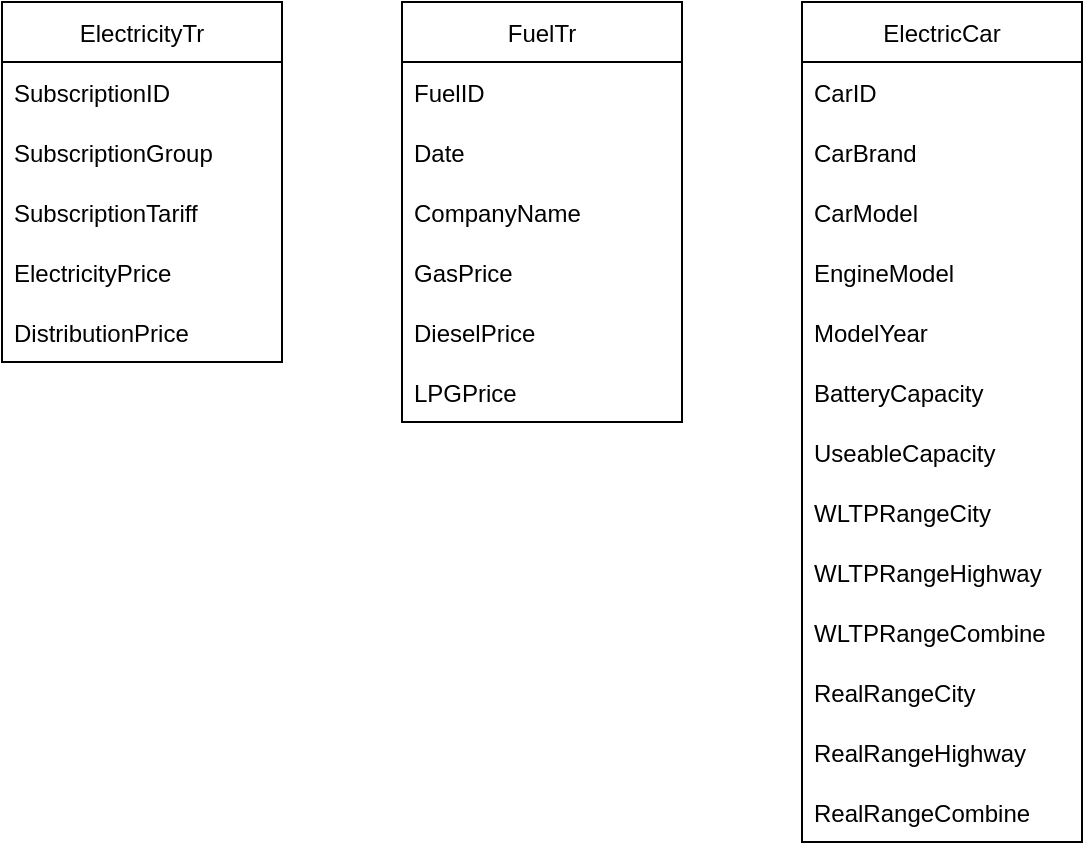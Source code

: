 <mxfile version="19.0.3" type="device"><diagram name="Page-1" id="5f0bae14-7c28-e335-631c-24af17079c00"><mxGraphModel dx="1106" dy="997" grid="1" gridSize="10" guides="1" tooltips="1" connect="1" arrows="1" fold="1" page="1" pageScale="1" pageWidth="1100" pageHeight="850" background="none" math="0" shadow="0"><root><mxCell id="0"/><mxCell id="1" parent="0"/><mxCell id="qEzNFBF1VGx-IpE987jS-5" value="ElectricityTr" style="swimlane;fontStyle=0;childLayout=stackLayout;horizontal=1;startSize=30;horizontalStack=0;resizeParent=1;resizeParentMax=0;resizeLast=0;collapsible=1;marginBottom=0;" parent="1" vertex="1"><mxGeometry x="40" y="40" width="140" height="180" as="geometry"/></mxCell><mxCell id="qEzNFBF1VGx-IpE987jS-6" value="SubscriptionID" style="text;strokeColor=none;fillColor=none;align=left;verticalAlign=middle;spacingLeft=4;spacingRight=4;overflow=hidden;points=[[0,0.5],[1,0.5]];portConstraint=eastwest;rotatable=0;" parent="qEzNFBF1VGx-IpE987jS-5" vertex="1"><mxGeometry y="30" width="140" height="30" as="geometry"/></mxCell><mxCell id="qEzNFBF1VGx-IpE987jS-7" value="SubscriptionGroup" style="text;strokeColor=none;fillColor=none;align=left;verticalAlign=middle;spacingLeft=4;spacingRight=4;overflow=hidden;points=[[0,0.5],[1,0.5]];portConstraint=eastwest;rotatable=0;fontStyle=0" parent="qEzNFBF1VGx-IpE987jS-5" vertex="1"><mxGeometry y="60" width="140" height="30" as="geometry"/></mxCell><mxCell id="qEzNFBF1VGx-IpE987jS-8" value="SubscriptionTariff" style="text;strokeColor=none;fillColor=none;align=left;verticalAlign=middle;spacingLeft=4;spacingRight=4;overflow=hidden;points=[[0,0.5],[1,0.5]];portConstraint=eastwest;rotatable=0;" parent="qEzNFBF1VGx-IpE987jS-5" vertex="1"><mxGeometry y="90" width="140" height="30" as="geometry"/></mxCell><mxCell id="qEzNFBF1VGx-IpE987jS-10" value="ElectricityPrice" style="text;strokeColor=none;fillColor=none;align=left;verticalAlign=middle;spacingLeft=4;spacingRight=4;overflow=hidden;points=[[0,0.5],[1,0.5]];portConstraint=eastwest;rotatable=0;" parent="qEzNFBF1VGx-IpE987jS-5" vertex="1"><mxGeometry y="120" width="140" height="30" as="geometry"/></mxCell><mxCell id="qEzNFBF1VGx-IpE987jS-11" value="DistributionPrice" style="text;strokeColor=none;fillColor=none;align=left;verticalAlign=middle;spacingLeft=4;spacingRight=4;overflow=hidden;points=[[0,0.5],[1,0.5]];portConstraint=eastwest;rotatable=0;" parent="qEzNFBF1VGx-IpE987jS-5" vertex="1"><mxGeometry y="150" width="140" height="30" as="geometry"/></mxCell><mxCell id="qEzNFBF1VGx-IpE987jS-12" value="FuelTr" style="swimlane;fontStyle=0;childLayout=stackLayout;horizontal=1;startSize=30;horizontalStack=0;resizeParent=1;resizeParentMax=0;resizeLast=0;collapsible=1;marginBottom=0;" parent="1" vertex="1"><mxGeometry x="240" y="40" width="140" height="210" as="geometry"/></mxCell><mxCell id="qEzNFBF1VGx-IpE987jS-13" value="FuelID" style="text;strokeColor=none;fillColor=none;align=left;verticalAlign=middle;spacingLeft=4;spacingRight=4;overflow=hidden;points=[[0,0.5],[1,0.5]];portConstraint=eastwest;rotatable=0;" parent="qEzNFBF1VGx-IpE987jS-12" vertex="1"><mxGeometry y="30" width="140" height="30" as="geometry"/></mxCell><mxCell id="qEzNFBF1VGx-IpE987jS-14" value="Date" style="text;strokeColor=none;fillColor=none;align=left;verticalAlign=middle;spacingLeft=4;spacingRight=4;overflow=hidden;points=[[0,0.5],[1,0.5]];portConstraint=eastwest;rotatable=0;fontStyle=0" parent="qEzNFBF1VGx-IpE987jS-12" vertex="1"><mxGeometry y="60" width="140" height="30" as="geometry"/></mxCell><mxCell id="qEzNFBF1VGx-IpE987jS-15" value="CompanyName" style="text;strokeColor=none;fillColor=none;align=left;verticalAlign=middle;spacingLeft=4;spacingRight=4;overflow=hidden;points=[[0,0.5],[1,0.5]];portConstraint=eastwest;rotatable=0;" parent="qEzNFBF1VGx-IpE987jS-12" vertex="1"><mxGeometry y="90" width="140" height="30" as="geometry"/></mxCell><mxCell id="qEzNFBF1VGx-IpE987jS-16" value="GasPrice" style="text;strokeColor=none;fillColor=none;align=left;verticalAlign=middle;spacingLeft=4;spacingRight=4;overflow=hidden;points=[[0,0.5],[1,0.5]];portConstraint=eastwest;rotatable=0;" parent="qEzNFBF1VGx-IpE987jS-12" vertex="1"><mxGeometry y="120" width="140" height="30" as="geometry"/></mxCell><mxCell id="qEzNFBF1VGx-IpE987jS-17" value="DieselPrice" style="text;strokeColor=none;fillColor=none;align=left;verticalAlign=middle;spacingLeft=4;spacingRight=4;overflow=hidden;points=[[0,0.5],[1,0.5]];portConstraint=eastwest;rotatable=0;" parent="qEzNFBF1VGx-IpE987jS-12" vertex="1"><mxGeometry y="150" width="140" height="30" as="geometry"/></mxCell><mxCell id="qEzNFBF1VGx-IpE987jS-18" value="LPGPrice" style="text;strokeColor=none;fillColor=none;align=left;verticalAlign=middle;spacingLeft=4;spacingRight=4;overflow=hidden;points=[[0,0.5],[1,0.5]];portConstraint=eastwest;rotatable=0;" parent="qEzNFBF1VGx-IpE987jS-12" vertex="1"><mxGeometry y="180" width="140" height="30" as="geometry"/></mxCell><mxCell id="qEzNFBF1VGx-IpE987jS-21" value="ElectricCar" style="swimlane;fontStyle=0;childLayout=stackLayout;horizontal=1;startSize=30;horizontalStack=0;resizeParent=1;resizeParentMax=0;resizeLast=0;collapsible=1;marginBottom=0;" parent="1" vertex="1"><mxGeometry x="440" y="40" width="140" height="420" as="geometry"/></mxCell><mxCell id="qEzNFBF1VGx-IpE987jS-22" value="CarID" style="text;strokeColor=none;fillColor=none;align=left;verticalAlign=middle;spacingLeft=4;spacingRight=4;overflow=hidden;points=[[0,0.5],[1,0.5]];portConstraint=eastwest;rotatable=0;" parent="qEzNFBF1VGx-IpE987jS-21" vertex="1"><mxGeometry y="30" width="140" height="30" as="geometry"/></mxCell><mxCell id="qEzNFBF1VGx-IpE987jS-23" value="CarBrand" style="text;strokeColor=none;fillColor=none;align=left;verticalAlign=middle;spacingLeft=4;spacingRight=4;overflow=hidden;points=[[0,0.5],[1,0.5]];portConstraint=eastwest;rotatable=0;fontStyle=0" parent="qEzNFBF1VGx-IpE987jS-21" vertex="1"><mxGeometry y="60" width="140" height="30" as="geometry"/></mxCell><mxCell id="qEzNFBF1VGx-IpE987jS-24" value="CarModel" style="text;strokeColor=none;fillColor=none;align=left;verticalAlign=middle;spacingLeft=4;spacingRight=4;overflow=hidden;points=[[0,0.5],[1,0.5]];portConstraint=eastwest;rotatable=0;" parent="qEzNFBF1VGx-IpE987jS-21" vertex="1"><mxGeometry y="90" width="140" height="30" as="geometry"/></mxCell><mxCell id="qEzNFBF1VGx-IpE987jS-25" value="EngineModel" style="text;strokeColor=none;fillColor=none;align=left;verticalAlign=middle;spacingLeft=4;spacingRight=4;overflow=hidden;points=[[0,0.5],[1,0.5]];portConstraint=eastwest;rotatable=0;" parent="qEzNFBF1VGx-IpE987jS-21" vertex="1"><mxGeometry y="120" width="140" height="30" as="geometry"/></mxCell><mxCell id="qEzNFBF1VGx-IpE987jS-26" value="ModelYear" style="text;strokeColor=none;fillColor=none;align=left;verticalAlign=middle;spacingLeft=4;spacingRight=4;overflow=hidden;points=[[0,0.5],[1,0.5]];portConstraint=eastwest;rotatable=0;" parent="qEzNFBF1VGx-IpE987jS-21" vertex="1"><mxGeometry y="150" width="140" height="30" as="geometry"/></mxCell><mxCell id="qEzNFBF1VGx-IpE987jS-27" value="BatteryCapacity" style="text;strokeColor=none;fillColor=none;align=left;verticalAlign=middle;spacingLeft=4;spacingRight=4;overflow=hidden;points=[[0,0.5],[1,0.5]];portConstraint=eastwest;rotatable=0;" parent="qEzNFBF1VGx-IpE987jS-21" vertex="1"><mxGeometry y="180" width="140" height="30" as="geometry"/></mxCell><mxCell id="qEzNFBF1VGx-IpE987jS-28" value="UseableCapacity" style="text;strokeColor=none;fillColor=none;align=left;verticalAlign=middle;spacingLeft=4;spacingRight=4;overflow=hidden;points=[[0,0.5],[1,0.5]];portConstraint=eastwest;rotatable=0;" parent="qEzNFBF1VGx-IpE987jS-21" vertex="1"><mxGeometry y="210" width="140" height="30" as="geometry"/></mxCell><mxCell id="qEzNFBF1VGx-IpE987jS-29" value="WLTPRangeCity" style="text;strokeColor=none;fillColor=none;align=left;verticalAlign=middle;spacingLeft=4;spacingRight=4;overflow=hidden;points=[[0,0.5],[1,0.5]];portConstraint=eastwest;rotatable=0;" parent="qEzNFBF1VGx-IpE987jS-21" vertex="1"><mxGeometry y="240" width="140" height="30" as="geometry"/></mxCell><mxCell id="qEzNFBF1VGx-IpE987jS-31" value="WLTPRangeHighway" style="text;strokeColor=none;fillColor=none;align=left;verticalAlign=middle;spacingLeft=4;spacingRight=4;overflow=hidden;points=[[0,0.5],[1,0.5]];portConstraint=eastwest;rotatable=0;" parent="qEzNFBF1VGx-IpE987jS-21" vertex="1"><mxGeometry y="270" width="140" height="30" as="geometry"/></mxCell><mxCell id="qEzNFBF1VGx-IpE987jS-32" value="WLTPRangeCombine" style="text;strokeColor=none;fillColor=none;align=left;verticalAlign=middle;spacingLeft=4;spacingRight=4;overflow=hidden;points=[[0,0.5],[1,0.5]];portConstraint=eastwest;rotatable=0;" parent="qEzNFBF1VGx-IpE987jS-21" vertex="1"><mxGeometry y="300" width="140" height="30" as="geometry"/></mxCell><mxCell id="qEzNFBF1VGx-IpE987jS-30" value="RealRangeCity" style="text;strokeColor=none;fillColor=none;align=left;verticalAlign=middle;spacingLeft=4;spacingRight=4;overflow=hidden;points=[[0,0.5],[1,0.5]];portConstraint=eastwest;rotatable=0;" parent="qEzNFBF1VGx-IpE987jS-21" vertex="1"><mxGeometry y="330" width="140" height="30" as="geometry"/></mxCell><mxCell id="qEzNFBF1VGx-IpE987jS-33" value="RealRangeHighway" style="text;strokeColor=none;fillColor=none;align=left;verticalAlign=middle;spacingLeft=4;spacingRight=4;overflow=hidden;points=[[0,0.5],[1,0.5]];portConstraint=eastwest;rotatable=0;" parent="qEzNFBF1VGx-IpE987jS-21" vertex="1"><mxGeometry y="360" width="140" height="30" as="geometry"/></mxCell><mxCell id="qEzNFBF1VGx-IpE987jS-34" value="RealRangeCombine" style="text;strokeColor=none;fillColor=none;align=left;verticalAlign=middle;spacingLeft=4;spacingRight=4;overflow=hidden;points=[[0,0.5],[1,0.5]];portConstraint=eastwest;rotatable=0;" parent="qEzNFBF1VGx-IpE987jS-21" vertex="1"><mxGeometry y="390" width="140" height="30" as="geometry"/></mxCell></root></mxGraphModel></diagram></mxfile>
